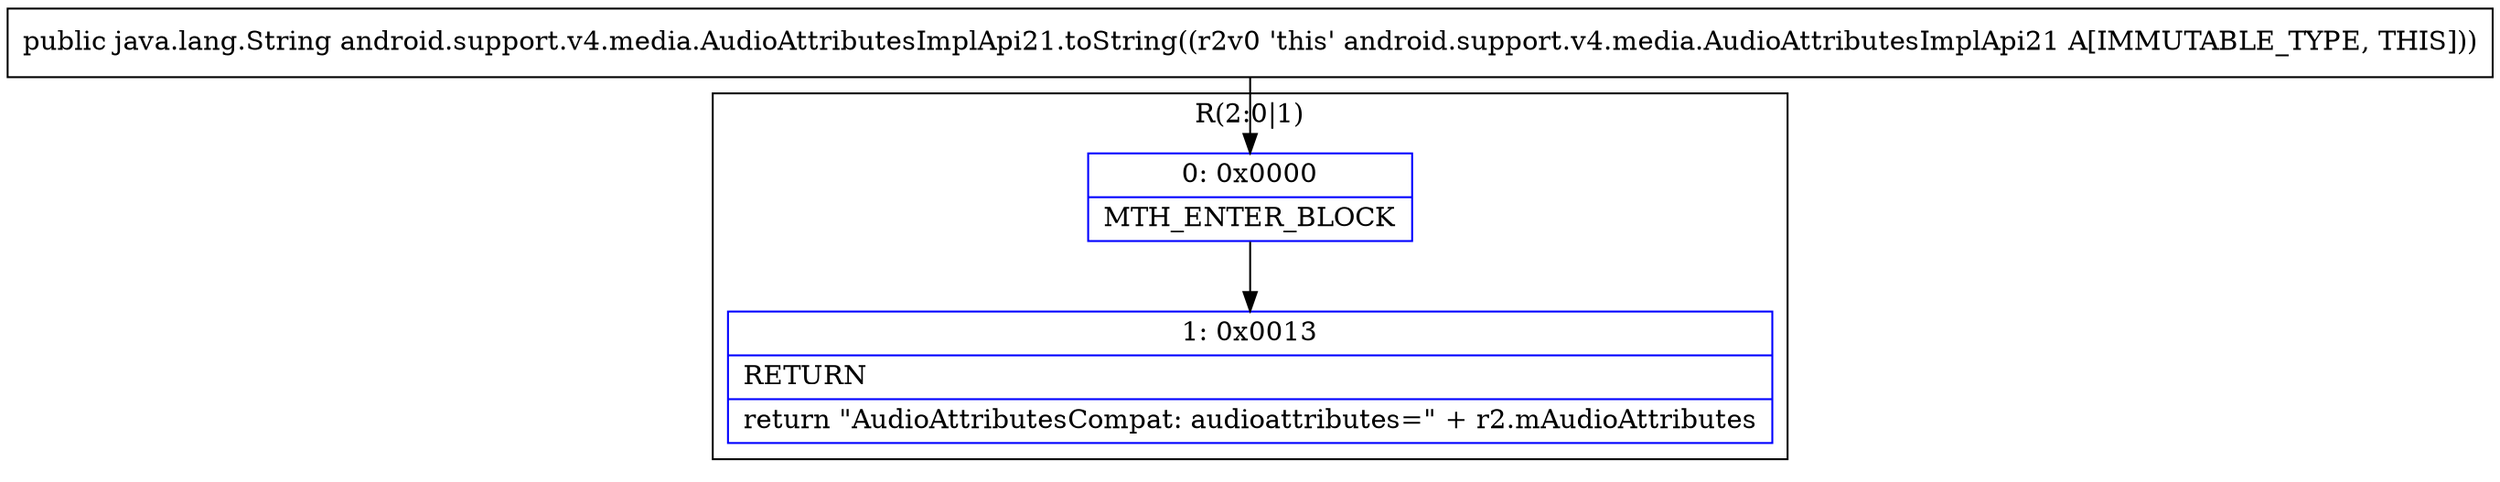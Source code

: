 digraph "CFG forandroid.support.v4.media.AudioAttributesImplApi21.toString()Ljava\/lang\/String;" {
subgraph cluster_Region_1060594965 {
label = "R(2:0|1)";
node [shape=record,color=blue];
Node_0 [shape=record,label="{0\:\ 0x0000|MTH_ENTER_BLOCK\l}"];
Node_1 [shape=record,label="{1\:\ 0x0013|RETURN\l|return \"AudioAttributesCompat: audioattributes=\" + r2.mAudioAttributes\l}"];
}
MethodNode[shape=record,label="{public java.lang.String android.support.v4.media.AudioAttributesImplApi21.toString((r2v0 'this' android.support.v4.media.AudioAttributesImplApi21 A[IMMUTABLE_TYPE, THIS])) }"];
MethodNode -> Node_0;
Node_0 -> Node_1;
}

